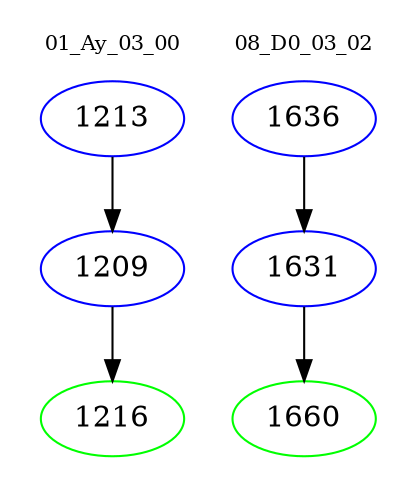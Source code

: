 digraph{
subgraph cluster_0 {
color = white
label = "01_Ay_03_00";
fontsize=10;
T0_1213 [label="1213", color="blue"]
T0_1213 -> T0_1209 [color="black"]
T0_1209 [label="1209", color="blue"]
T0_1209 -> T0_1216 [color="black"]
T0_1216 [label="1216", color="green"]
}
subgraph cluster_1 {
color = white
label = "08_D0_03_02";
fontsize=10;
T1_1636 [label="1636", color="blue"]
T1_1636 -> T1_1631 [color="black"]
T1_1631 [label="1631", color="blue"]
T1_1631 -> T1_1660 [color="black"]
T1_1660 [label="1660", color="green"]
}
}
